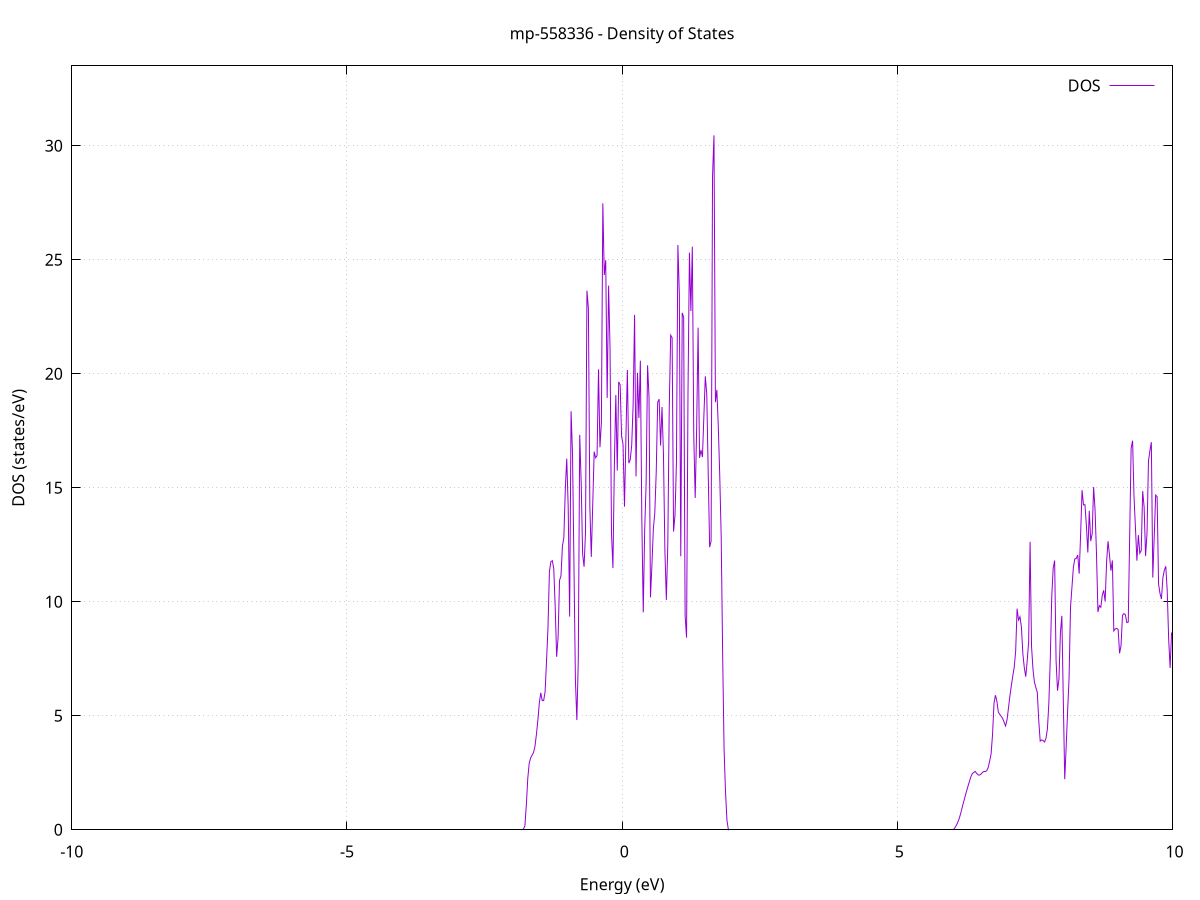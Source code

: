 set title 'mp-558336 - Density of States'
set xlabel 'Energy (eV)'
set ylabel 'DOS (states/eV)'
set grid
set xrange [-10:10]
set yrange [0:33.498]
set xzeroaxis lt -1
set terminal png size 800,600
set output 'mp-558336_dos_gnuplot.png'
plot '-' using 1:2 with lines title 'DOS'
-22.513500 0.000000
-22.487300 0.000000
-22.461000 0.000000
-22.434800 0.000000
-22.408600 0.000000
-22.382400 0.000000
-22.356100 0.000000
-22.329900 0.000000
-22.303700 0.000000
-22.277400 0.000000
-22.251200 0.000000
-22.225000 0.000000
-22.198800 0.000000
-22.172500 0.000000
-22.146300 0.000000
-22.120100 0.000000
-22.093900 0.000000
-22.067600 0.000000
-22.041400 0.000000
-22.015200 0.000000
-21.988900 0.000000
-21.962700 0.000000
-21.936500 0.000000
-21.910300 0.000000
-21.884000 0.000000
-21.857800 0.000000
-21.831600 0.000000
-21.805300 0.000000
-21.779100 0.000000
-21.752900 0.000000
-21.726700 0.000000
-21.700400 0.000000
-21.674200 0.000000
-21.648000 0.000000
-21.621800 0.000000
-21.595500 0.000000
-21.569300 0.000000
-21.543100 0.000000
-21.516800 0.000000
-21.490600 0.000000
-21.464400 0.000000
-21.438200 0.000000
-21.411900 0.000000
-21.385700 0.000000
-21.359500 0.000000
-21.333200 0.000000
-21.307000 0.000000
-21.280800 0.000000
-21.254600 0.000000
-21.228300 0.000000
-21.202100 0.000000
-21.175900 0.000000
-21.149600 0.000000
-21.123400 0.000000
-21.097200 0.000000
-21.071000 0.000000
-21.044700 0.000000
-21.018500 0.000000
-20.992300 0.000000
-20.966100 0.000000
-20.939800 0.000000
-20.913600 0.000000
-20.887400 0.000000
-20.861100 0.000000
-20.834900 0.000000
-20.808700 0.000000
-20.782500 0.000000
-20.756200 0.000000
-20.730000 0.000000
-20.703800 0.000000
-20.677500 0.000000
-20.651300 0.000000
-20.625100 0.000000
-20.598900 0.000000
-20.572600 0.000000
-20.546400 0.000000
-20.520200 0.000000
-20.494000 0.000000
-20.467700 0.000000
-20.441500 0.000000
-20.415300 0.000000
-20.389000 0.000000
-20.362800 0.000000
-20.336600 0.000000
-20.310400 0.000000
-20.284100 0.000000
-20.257900 0.000000
-20.231700 0.000000
-20.205400 0.000000
-20.179200 0.000000
-20.153000 0.000000
-20.126800 0.003000
-20.100500 0.436300
-20.074300 1.464800
-20.048100 2.632700
-20.021900 3.923500
-19.995600 5.521100
-19.969400 24.155300
-19.943200 11.906800
-19.916900 8.156100
-19.890700 4.857600
-19.864500 16.888100
-19.838300 18.889800
-19.812000 27.095900
-19.785800 22.683100
-19.759600 35.121500
-19.733300 28.499600
-19.707100 32.824400
-19.680900 20.847500
-19.654700 20.519100
-19.628400 28.823200
-19.602200 23.559400
-19.576000 11.914400
-19.549700 13.427200
-19.523500 13.333500
-19.497300 11.283900
-19.471100 10.321800
-19.444800 18.066300
-19.418600 22.149800
-19.392400 15.596600
-19.366200 15.130400
-19.339900 18.690300
-19.313700 25.264600
-19.287500 26.627900
-19.261200 18.906600
-19.235000 43.865900
-19.208800 29.073900
-19.182600 29.246400
-19.156300 37.932900
-19.130100 36.431100
-19.103900 49.404500
-19.077600 65.826900
-19.051400 47.437500
-19.025200 50.700700
-18.999000 72.390300
-18.972700 76.757000
-18.946500 70.996400
-18.920300 64.491300
-18.894100 32.143100
-18.867800 13.563800
-18.841600 12.311100
-18.815400 12.315200
-18.789100 12.338700
-18.762900 4.891900
-18.736700 0.000000
-18.710500 0.000000
-18.684200 0.000000
-18.658000 0.000000
-18.631800 0.000000
-18.605500 0.000000
-18.579300 0.000000
-18.553100 0.000000
-18.526900 0.000000
-18.500600 0.000000
-18.474400 0.000000
-18.448200 0.000000
-18.422000 0.000000
-18.395700 0.000000
-18.369500 0.000000
-18.343300 0.000000
-18.317000 0.000000
-18.290800 0.000000
-18.264600 0.000000
-18.238400 0.000000
-18.212100 0.000000
-18.185900 0.000000
-18.159700 0.000000
-18.133400 0.000000
-18.107200 0.000000
-18.081000 0.000000
-18.054800 0.000000
-18.028500 0.000000
-18.002300 0.000000
-17.976100 0.000000
-17.949900 0.000000
-17.923600 0.000000
-17.897400 0.000000
-17.871200 0.000000
-17.844900 0.000000
-17.818700 0.000000
-17.792500 0.000000
-17.766300 0.000000
-17.740000 0.000000
-17.713800 0.000000
-17.687600 0.000000
-17.661300 0.000000
-17.635100 0.000000
-17.608900 0.000000
-17.582700 0.000000
-17.556400 0.000000
-17.530200 0.000000
-17.504000 0.000000
-17.477700 0.000000
-17.451500 0.000000
-17.425300 0.000000
-17.399100 0.000000
-17.372800 0.000000
-17.346600 0.000000
-17.320400 0.000000
-17.294200 0.000000
-17.267900 0.000000
-17.241700 0.000000
-17.215500 0.000000
-17.189200 0.000000
-17.163000 0.000000
-17.136800 0.000000
-17.110600 0.000000
-17.084300 0.000000
-17.058100 0.000000
-17.031900 0.000000
-17.005600 0.000000
-16.979400 0.000000
-16.953200 0.000000
-16.927000 0.000000
-16.900700 0.000000
-16.874500 0.000000
-16.848300 0.000000
-16.822100 0.000000
-16.795800 0.000000
-16.769600 0.000000
-16.743400 0.000000
-16.717100 0.000000
-16.690900 0.000000
-16.664700 0.000000
-16.638500 0.000000
-16.612200 0.000000
-16.586000 0.000000
-16.559800 0.000000
-16.533500 0.000000
-16.507300 0.000000
-16.481100 0.000000
-16.454900 0.000000
-16.428600 0.000000
-16.402400 0.000000
-16.376200 0.000000
-16.350000 0.000000
-16.323700 0.000000
-16.297500 0.000000
-16.271300 0.000000
-16.245000 0.000000
-16.218800 0.000000
-16.192600 0.000000
-16.166400 0.000000
-16.140100 0.000000
-16.113900 0.000000
-16.087700 0.000000
-16.061400 0.000000
-16.035200 0.000000
-16.009000 0.000000
-15.982800 0.000000
-15.956500 0.000000
-15.930300 0.000000
-15.904100 0.000000
-15.877900 0.000000
-15.851600 0.000000
-15.825400 0.000000
-15.799200 0.000000
-15.772900 0.000000
-15.746700 0.000000
-15.720500 0.000000
-15.694300 0.000000
-15.668000 0.000000
-15.641800 0.000000
-15.615600 0.000000
-15.589300 0.000000
-15.563100 0.000000
-15.536900 0.000000
-15.510700 0.000000
-15.484400 0.000000
-15.458200 0.000000
-15.432000 0.000000
-15.405700 0.000000
-15.379500 0.000000
-15.353300 0.000000
-15.327100 0.000000
-15.300800 0.000000
-15.274600 0.000000
-15.248400 0.000000
-15.222200 0.000000
-15.195900 0.000000
-15.169700 0.000000
-15.143500 0.000000
-15.117200 0.000000
-15.091000 0.000000
-15.064800 0.000000
-15.038600 0.000000
-15.012300 0.000000
-14.986100 0.000000
-14.959900 0.000000
-14.933600 0.000000
-14.907400 0.000000
-14.881200 0.000000
-14.855000 0.000000
-14.828700 0.000000
-14.802500 0.000000
-14.776300 0.000000
-14.750100 0.000000
-14.723800 0.000000
-14.697600 0.000000
-14.671400 0.000000
-14.645100 0.000000
-14.618900 0.000000
-14.592700 0.000000
-14.566500 0.000000
-14.540200 0.000000
-14.514000 0.004400
-14.487800 0.029500
-14.461500 0.076900
-14.435300 0.146600
-14.409100 0.238400
-14.382900 0.336600
-14.356600 0.431400
-14.330400 0.525500
-14.304200 0.624800
-14.278000 0.729500
-14.251700 0.839700
-14.225500 0.967500
-14.199300 1.121300
-14.173000 1.288900
-14.146800 1.424500
-14.120600 1.540200
-14.094400 1.712300
-14.068100 1.904900
-14.041900 2.206800
-14.015700 2.547000
-13.989400 2.758700
-13.963200 3.042100
-13.937000 3.482300
-13.910800 4.120900
-13.884500 4.943300
-13.858300 6.651300
-13.832100 12.351300
-13.805800 14.067500
-13.779600 11.385000
-13.753400 9.983300
-13.727200 9.628700
-13.700900 11.084400
-13.674700 13.150900
-13.648500 23.017000
-13.622300 10.465600
-13.596000 7.842900
-13.569800 6.012600
-13.543600 5.711300
-13.517300 9.773400
-13.491100 14.219700
-13.464900 19.996000
-13.438700 21.587400
-13.412400 12.212000
-13.386200 12.109200
-13.360000 21.344800
-13.333700 30.300400
-13.307500 16.523100
-13.281300 22.473000
-13.255100 18.655200
-13.228800 12.513500
-13.202600 8.910500
-13.176400 9.032500
-13.150200 11.053500
-13.123900 11.688100
-13.097700 16.547500
-13.071500 20.866600
-13.045200 21.709100
-13.019000 21.808400
-12.992800 24.867200
-12.966600 19.307700
-12.940300 16.942500
-12.914100 19.891800
-12.887900 21.799000
-12.861600 16.172000
-12.835400 10.564600
-12.809200 12.314100
-12.783000 12.753900
-12.756700 6.057600
-12.730500 2.208800
-12.704300 1.731800
-12.678100 1.286500
-12.651800 0.903400
-12.625600 0.566500
-12.599400 0.241900
-12.573100 0.045700
-12.546900 0.000000
-12.520700 0.000000
-12.494500 0.000000
-12.468200 0.000000
-12.442000 0.000000
-12.415800 0.000000
-12.389500 0.000000
-12.363300 0.000000
-12.337100 0.000000
-12.310900 0.000000
-12.284600 0.000000
-12.258400 0.000000
-12.232200 0.000000
-12.206000 0.000000
-12.179700 0.000000
-12.153500 0.000000
-12.127300 0.000000
-12.101000 0.000000
-12.074800 0.000000
-12.048600 0.000000
-12.022400 0.000000
-11.996100 0.000000
-11.969900 0.000000
-11.943700 0.000000
-11.917400 0.000000
-11.891200 0.000000
-11.865000 0.000000
-11.838800 0.000000
-11.812500 0.000000
-11.786300 0.000000
-11.760100 0.000000
-11.733800 0.000000
-11.707600 0.000000
-11.681400 0.000000
-11.655200 0.000000
-11.628900 0.000000
-11.602700 0.000000
-11.576500 0.000000
-11.550300 0.000000
-11.524000 0.000000
-11.497800 0.000000
-11.471600 0.000000
-11.445300 0.000000
-11.419100 0.000000
-11.392900 0.000000
-11.366700 0.000000
-11.340400 0.000000
-11.314200 0.000000
-11.288000 0.000000
-11.261700 0.000000
-11.235500 0.000000
-11.209300 0.000000
-11.183100 0.000000
-11.156800 0.000000
-11.130600 0.000000
-11.104400 0.000000
-11.078200 0.000000
-11.051900 0.000000
-11.025700 0.000000
-10.999500 0.000000
-10.973200 0.000000
-10.947000 0.000000
-10.920800 0.000000
-10.894600 0.000000
-10.868300 0.000000
-10.842100 0.000000
-10.815900 0.000000
-10.789600 0.000000
-10.763400 0.000000
-10.737200 0.000000
-10.711000 0.000000
-10.684700 0.000000
-10.658500 0.000000
-10.632300 0.000000
-10.606100 0.000000
-10.579800 0.000000
-10.553600 0.000000
-10.527400 0.000000
-10.501100 0.000000
-10.474900 0.000000
-10.448700 0.000000
-10.422500 0.000000
-10.396200 0.000000
-10.370000 0.000000
-10.343800 0.000000
-10.317500 0.000000
-10.291300 0.000000
-10.265100 0.000000
-10.238900 0.000000
-10.212600 0.000000
-10.186400 0.000000
-10.160200 0.000000
-10.133900 0.000000
-10.107700 0.000000
-10.081500 0.000000
-10.055300 0.000000
-10.029000 0.000000
-10.002800 0.000000
-9.976600 0.000000
-9.950400 0.000000
-9.924100 0.000000
-9.897900 0.000000
-9.871700 0.000000
-9.845400 0.000000
-9.819200 0.000000
-9.793000 0.000000
-9.766800 0.000000
-9.740500 0.000000
-9.714300 0.000000
-9.688100 0.000000
-9.661800 0.000000
-9.635600 0.000000
-9.609400 0.000000
-9.583200 0.000000
-9.556900 0.000000
-9.530700 0.000000
-9.504500 0.000000
-9.478300 0.000000
-9.452000 0.000000
-9.425800 0.000000
-9.399600 0.000000
-9.373300 0.000000
-9.347100 0.000000
-9.320900 0.000000
-9.294700 0.000000
-9.268400 0.000000
-9.242200 0.000000
-9.216000 0.000000
-9.189700 0.000000
-9.163500 0.000000
-9.137300 0.000000
-9.111100 0.000000
-9.084800 0.000000
-9.058600 0.000000
-9.032400 0.000000
-9.006200 0.000000
-8.979900 0.000000
-8.953700 0.000000
-8.927500 0.000000
-8.901200 0.000000
-8.875000 0.000000
-8.848800 0.000000
-8.822600 0.000000
-8.796300 0.000000
-8.770100 0.000000
-8.743900 0.000000
-8.717600 0.000000
-8.691400 0.000000
-8.665200 0.000000
-8.639000 0.000000
-8.612700 0.000000
-8.586500 0.000000
-8.560300 0.000000
-8.534100 0.000000
-8.507800 0.000000
-8.481600 0.000000
-8.455400 0.000000
-8.429100 0.000000
-8.402900 0.000000
-8.376700 0.000000
-8.350500 0.000000
-8.324200 0.000000
-8.298000 0.000000
-8.271800 0.000000
-8.245500 0.000000
-8.219300 0.000000
-8.193100 0.000000
-8.166900 0.000000
-8.140600 0.000000
-8.114400 0.000000
-8.088200 0.000000
-8.061900 0.000000
-8.035700 0.000000
-8.009500 0.000000
-7.983300 0.000000
-7.957000 0.000000
-7.930800 0.000000
-7.904600 0.000000
-7.878400 0.000000
-7.852100 0.000000
-7.825900 0.000000
-7.799700 0.000000
-7.773400 0.000000
-7.747200 0.000000
-7.721000 0.000000
-7.694800 0.000000
-7.668500 0.000000
-7.642300 0.000000
-7.616100 0.000000
-7.589800 0.000000
-7.563600 0.000000
-7.537400 0.000000
-7.511200 0.000000
-7.484900 0.000000
-7.458700 0.000000
-7.432500 0.000000
-7.406300 0.000000
-7.380000 0.000000
-7.353800 0.000000
-7.327600 0.000000
-7.301300 0.000000
-7.275100 0.000000
-7.248900 0.000000
-7.222700 0.000000
-7.196400 0.000000
-7.170200 0.000000
-7.144000 0.000000
-7.117700 0.000000
-7.091500 0.000000
-7.065300 0.000000
-7.039100 0.000000
-7.012800 0.000000
-6.986600 0.000000
-6.960400 0.000000
-6.934200 0.000000
-6.907900 0.000000
-6.881700 0.000000
-6.855500 0.000000
-6.829200 0.000000
-6.803000 0.000000
-6.776800 0.000000
-6.750600 0.000000
-6.724300 0.000000
-6.698100 0.000000
-6.671900 0.000000
-6.645600 0.000000
-6.619400 0.000000
-6.593200 0.000000
-6.567000 0.000000
-6.540700 0.000000
-6.514500 0.000000
-6.488300 0.000000
-6.462100 0.000000
-6.435800 0.000000
-6.409600 0.000000
-6.383400 0.000000
-6.357100 0.000000
-6.330900 0.000000
-6.304700 0.000000
-6.278500 0.000000
-6.252200 0.000000
-6.226000 0.000000
-6.199800 0.000000
-6.173500 0.000000
-6.147300 0.000000
-6.121100 0.000000
-6.094900 0.000000
-6.068600 0.000000
-6.042400 0.000000
-6.016200 0.000000
-5.989900 0.000000
-5.963700 0.000000
-5.937500 0.000000
-5.911300 0.000000
-5.885000 0.000000
-5.858800 0.000000
-5.832600 0.000000
-5.806400 0.000000
-5.780100 0.000000
-5.753900 0.000000
-5.727700 0.000000
-5.701400 0.000000
-5.675200 0.000000
-5.649000 0.000000
-5.622800 0.000000
-5.596500 0.000000
-5.570300 0.000000
-5.544100 0.000000
-5.517800 0.000000
-5.491600 0.000000
-5.465400 0.000000
-5.439200 0.000000
-5.412900 0.000000
-5.386700 0.000000
-5.360500 0.000000
-5.334300 0.000000
-5.308000 0.000000
-5.281800 0.000000
-5.255600 0.000000
-5.229300 0.000000
-5.203100 0.000000
-5.176900 0.000000
-5.150700 0.000000
-5.124400 0.000000
-5.098200 0.000000
-5.072000 0.000000
-5.045700 0.000000
-5.019500 0.000000
-4.993300 0.000000
-4.967100 0.000000
-4.940800 0.000000
-4.914600 0.000000
-4.888400 0.000000
-4.862200 0.000000
-4.835900 0.000000
-4.809700 0.000000
-4.783500 0.000000
-4.757200 0.000000
-4.731000 0.000000
-4.704800 0.000000
-4.678600 0.000000
-4.652300 0.000000
-4.626100 0.000000
-4.599900 0.000000
-4.573600 0.000000
-4.547400 0.000000
-4.521200 0.000000
-4.495000 0.000000
-4.468700 0.000000
-4.442500 0.000000
-4.416300 0.000000
-4.390000 0.000000
-4.363800 0.000000
-4.337600 0.000000
-4.311400 0.000000
-4.285100 0.000000
-4.258900 0.000000
-4.232700 0.000000
-4.206500 0.000000
-4.180200 0.000000
-4.154000 0.000000
-4.127800 0.000000
-4.101500 0.000000
-4.075300 0.000000
-4.049100 0.000000
-4.022900 0.000000
-3.996600 0.000000
-3.970400 0.000000
-3.944200 0.000000
-3.917900 0.000000
-3.891700 0.000000
-3.865500 0.000000
-3.839300 0.000000
-3.813000 0.000000
-3.786800 0.000000
-3.760600 0.000000
-3.734400 0.000000
-3.708100 0.000000
-3.681900 0.000000
-3.655700 0.000000
-3.629400 0.000000
-3.603200 0.000000
-3.577000 0.000000
-3.550800 0.000000
-3.524500 0.000000
-3.498300 0.000000
-3.472100 0.000000
-3.445800 0.000000
-3.419600 0.000000
-3.393400 0.000000
-3.367200 0.000000
-3.340900 0.000000
-3.314700 0.000000
-3.288500 0.000000
-3.262300 0.000000
-3.236000 0.000000
-3.209800 0.000000
-3.183600 0.000000
-3.157300 0.000000
-3.131100 0.000000
-3.104900 0.000000
-3.078700 0.000000
-3.052400 0.000000
-3.026200 0.000000
-3.000000 0.000000
-2.973700 0.000000
-2.947500 0.000000
-2.921300 0.000000
-2.895100 0.000000
-2.868800 0.000000
-2.842600 0.000000
-2.816400 0.000000
-2.790200 0.000000
-2.763900 0.000000
-2.737700 0.000000
-2.711500 0.000000
-2.685200 0.000000
-2.659000 0.000000
-2.632800 0.000000
-2.606600 0.000000
-2.580300 0.000000
-2.554100 0.000000
-2.527900 0.000000
-2.501600 0.000000
-2.475400 0.000000
-2.449200 0.000000
-2.423000 0.000000
-2.396700 0.000000
-2.370500 0.000000
-2.344300 0.000000
-2.318000 0.000000
-2.291800 0.000000
-2.265600 0.000000
-2.239400 0.000000
-2.213100 0.000000
-2.186900 0.000000
-2.160700 0.000000
-2.134500 0.000000
-2.108200 0.000000
-2.082000 0.000000
-2.055800 0.000000
-2.029500 0.000000
-2.003300 0.000000
-1.977100 0.000000
-1.950900 0.000000
-1.924600 0.000000
-1.898400 0.000000
-1.872200 0.000000
-1.845900 0.000000
-1.819700 0.003000
-1.793500 0.035100
-1.767300 0.163600
-1.741000 1.078200
-1.714800 2.251400
-1.688600 2.919500
-1.662400 3.149900
-1.636100 3.278300
-1.609900 3.385000
-1.583700 3.667100
-1.557400 4.184700
-1.531200 4.809400
-1.505000 5.561800
-1.478800 6.010100
-1.452500 5.667500
-1.426300 5.665600
-1.400100 6.050000
-1.373800 7.409400
-1.347600 8.862800
-1.321400 11.325000
-1.295200 11.754600
-1.268900 11.799400
-1.242700 11.458500
-1.216500 9.787800
-1.190300 7.585100
-1.164000 8.418100
-1.137800 10.928200
-1.111600 11.131000
-1.085300 12.434200
-1.059100 12.817000
-1.032900 14.919700
-1.006700 16.271200
-0.980400 14.191100
-0.954200 9.349500
-0.928000 18.355300
-0.901700 16.491600
-0.875500 11.591900
-0.849300 6.577900
-0.823100 4.810600
-0.796800 7.425500
-0.770600 17.316900
-0.744400 15.238800
-0.718100 12.090600
-0.691900 11.533800
-0.665700 13.043600
-0.639500 23.643000
-0.613200 22.867000
-0.587000 14.186000
-0.560800 11.966100
-0.534600 14.234000
-0.508300 16.580000
-0.482100 16.311000
-0.455900 16.402700
-0.429600 20.188800
-0.403400 16.774600
-0.377200 17.842800
-0.351000 27.469300
-0.324700 24.328000
-0.298500 24.975500
-0.272300 18.938500
-0.246000 23.863000
-0.219800 21.086900
-0.193600 13.007100
-0.167400 11.476500
-0.141100 16.034300
-0.114900 19.066000
-0.088700 15.750200
-0.062500 19.640200
-0.036200 19.513200
-0.010000 17.259200
0.016200 16.911000
0.042500 14.169000
0.068700 17.244800
0.094900 20.162000
0.121100 16.075900
0.147400 16.232700
0.173600 16.861600
0.199800 18.650700
0.226100 22.580600
0.252300 15.497300
0.278500 20.039000
0.304700 18.053500
0.331000 20.570400
0.357200 13.688200
0.383400 9.531300
0.409600 13.152600
0.435900 15.202300
0.462100 20.367500
0.488300 18.985200
0.514600 10.190400
0.540800 11.589500
0.567000 13.185300
0.593200 13.885200
0.619500 15.698400
0.645700 18.744100
0.671900 18.885200
0.698200 16.850000
0.724400 18.539400
0.750600 16.475500
0.776800 12.251200
0.803100 10.078400
0.829300 12.479400
0.855500 18.459600
0.881700 21.688000
0.908000 21.576100
0.934200 13.077300
0.960400 13.798500
0.986700 16.134500
1.012900 25.641600
1.039100 23.508600
1.065300 11.993500
1.091600 22.667700
1.117800 22.478100
1.144000 9.398600
1.170300 8.426700
1.196500 19.126200
1.222700 25.306500
1.248900 22.745200
1.275200 25.569900
1.301400 17.280500
1.327600 14.552000
1.353900 17.649900
1.380100 22.016800
1.406300 16.308000
1.432500 16.653900
1.458800 16.339700
1.485000 18.132500
1.511200 19.885000
1.537400 19.117400
1.563700 15.652800
1.589900 12.392300
1.616100 12.651400
1.642400 28.661700
1.668600 30.452800
1.694800 18.748600
1.721000 19.291400
1.747300 17.667800
1.773500 15.521000
1.799700 12.845000
1.826000 7.720200
1.852200 3.524300
1.878400 1.658100
1.904600 0.406700
1.930900 0.001100
1.957100 0.000000
1.983300 0.000000
2.009500 0.000000
2.035800 0.000000
2.062000 0.000000
2.088200 0.000000
2.114500 0.000000
2.140700 0.000000
2.166900 0.000000
2.193100 0.000000
2.219400 0.000000
2.245600 0.000000
2.271800 0.000000
2.298100 0.000000
2.324300 0.000000
2.350500 0.000000
2.376700 0.000000
2.403000 0.000000
2.429200 0.000000
2.455400 0.000000
2.481600 0.000000
2.507900 0.000000
2.534100 0.000000
2.560300 0.000000
2.586600 0.000000
2.612800 0.000000
2.639000 0.000000
2.665200 0.000000
2.691500 0.000000
2.717700 0.000000
2.743900 0.000000
2.770200 0.000000
2.796400 0.000000
2.822600 0.000000
2.848800 0.000000
2.875100 0.000000
2.901300 0.000000
2.927500 0.000000
2.953700 0.000000
2.980000 0.000000
3.006200 0.000000
3.032400 0.000000
3.058700 0.000000
3.084900 0.000000
3.111100 0.000000
3.137300 0.000000
3.163600 0.000000
3.189800 0.000000
3.216000 0.000000
3.242300 0.000000
3.268500 0.000000
3.294700 0.000000
3.320900 0.000000
3.347200 0.000000
3.373400 0.000000
3.399600 0.000000
3.425900 0.000000
3.452100 0.000000
3.478300 0.000000
3.504500 0.000000
3.530800 0.000000
3.557000 0.000000
3.583200 0.000000
3.609400 0.000000
3.635700 0.000000
3.661900 0.000000
3.688100 0.000000
3.714400 0.000000
3.740600 0.000000
3.766800 0.000000
3.793000 0.000000
3.819300 0.000000
3.845500 0.000000
3.871700 0.000000
3.898000 0.000000
3.924200 0.000000
3.950400 0.000000
3.976600 0.000000
4.002900 0.000000
4.029100 0.000000
4.055300 0.000000
4.081500 0.000000
4.107800 0.000000
4.134000 0.000000
4.160200 0.000000
4.186500 0.000000
4.212700 0.000000
4.238900 0.000000
4.265100 0.000000
4.291400 0.000000
4.317600 0.000000
4.343800 0.000000
4.370100 0.000000
4.396300 0.000000
4.422500 0.000000
4.448700 0.000000
4.475000 0.000000
4.501200 0.000000
4.527400 0.000000
4.553600 0.000000
4.579900 0.000000
4.606100 0.000000
4.632300 0.000000
4.658600 0.000000
4.684800 0.000000
4.711000 0.000000
4.737200 0.000000
4.763500 0.000000
4.789700 0.000000
4.815900 0.000000
4.842200 0.000000
4.868400 0.000000
4.894600 0.000000
4.920800 0.000000
4.947100 0.000000
4.973300 0.000000
4.999500 0.000000
5.025800 0.000000
5.052000 0.000000
5.078200 0.000000
5.104400 0.000000
5.130700 0.000000
5.156900 0.000000
5.183100 0.000000
5.209300 0.000000
5.235600 0.000000
5.261800 0.000000
5.288000 0.000000
5.314300 0.000000
5.340500 0.000000
5.366700 0.000000
5.392900 0.000000
5.419200 0.000000
5.445400 0.000000
5.471600 0.000000
5.497900 0.000000
5.524100 0.000000
5.550300 0.000000
5.576500 0.000000
5.602800 0.000000
5.629000 0.000000
5.655200 0.000000
5.681400 0.000000
5.707700 0.000000
5.733900 0.000000
5.760100 0.000000
5.786400 0.000000
5.812600 0.000000
5.838800 0.000000
5.865000 0.000000
5.891300 0.000000
5.917500 0.000000
5.943700 0.000000
5.970000 0.000000
5.996200 0.000000
6.022400 0.015400
6.048600 0.096600
6.074900 0.206600
6.101100 0.345400
6.127300 0.513100
6.153500 0.735700
6.179800 0.990000
6.206000 1.233900
6.232200 1.469600
6.258500 1.696500
6.284700 1.913800
6.310900 2.124800
6.337100 2.326100
6.363400 2.467000
6.389600 2.511600
6.415800 2.558200
6.442100 2.475300
6.468300 2.405600
6.494500 2.397800
6.520700 2.443200
6.547000 2.514100
6.573200 2.558500
6.599400 2.554000
6.625600 2.592200
6.651900 2.733000
6.678100 3.022200
6.704300 3.334400
6.730600 4.195500
6.756800 5.547100
6.783000 5.899800
6.809200 5.637900
6.835500 5.158900
6.861700 5.058200
6.887900 4.975300
6.914200 4.881200
6.940400 4.715800
6.966600 4.552200
6.992800 4.813600
7.019100 5.328300
7.045300 5.857200
7.071500 6.316000
7.097800 6.733800
7.124000 7.122400
7.150200 7.828400
7.176400 9.695700
7.202700 9.194800
7.228900 9.340500
7.255100 8.877600
7.281300 7.711200
7.307600 7.100000
7.333800 6.713200
7.360000 7.409400
7.386300 8.234400
7.412500 12.627800
7.438700 8.036600
7.464900 7.045600
7.491200 6.469400
7.517400 6.239800
7.543600 6.018700
7.569900 4.787300
7.596100 3.888900
7.622300 3.940800
7.648500 3.915400
7.674800 3.847700
7.701000 4.008500
7.727200 4.426100
7.753400 5.555600
7.779700 7.522800
7.805900 10.221500
7.832100 11.475000
7.858400 11.807100
7.884600 7.419600
7.910800 6.098300
7.937000 6.607600
7.963300 8.634600
7.989500 9.380400
8.015700 5.713300
8.042000 2.219000
8.068200 3.644100
8.094400 5.212500
8.120600 6.644900
8.146900 9.759500
8.173100 10.638000
8.199300 11.516500
8.225500 11.880800
8.251800 11.898500
8.278000 12.051500
8.304200 11.231500
8.330500 12.947400
8.356700 14.891600
8.382900 14.247100
8.409100 14.255900
8.435400 13.345500
8.461600 12.158800
8.487800 13.990500
8.514100 12.658300
8.540300 12.970300
8.566500 15.028000
8.592700 14.039300
8.619000 12.096100
8.645200 9.550500
8.671400 9.829100
8.697700 9.756900
8.723900 10.275500
8.750100 10.503200
8.776300 10.012800
8.802600 11.740200
8.828800 12.656600
8.855000 12.047000
8.881200 11.362900
8.907500 11.809400
8.933700 8.718800
8.959900 8.810900
8.986200 8.831700
9.012400 8.782100
9.038600 7.737400
9.064800 8.074700
9.091100 9.396800
9.117300 9.481900
9.143500 9.433600
9.169800 9.084800
9.196000 9.105500
9.222200 12.919000
9.248400 16.729800
9.274700 17.063100
9.300900 14.603700
9.327100 13.228600
9.353300 11.799200
9.379600 12.922700
9.405800 12.127800
9.432000 12.242300
9.458300 14.850900
9.484500 14.148200
9.510700 12.000800
9.536900 13.010500
9.563200 16.158700
9.589400 16.617100
9.615600 16.996600
9.641900 11.058700
9.668100 12.873500
9.694300 14.678800
9.720500 14.605500
9.746800 10.775400
9.773000 10.363700
9.799200 10.118400
9.825400 11.057000
9.851700 11.380700
9.877900 11.554500
9.904100 10.484200
9.930400 8.359100
9.956600 7.095500
9.982800 8.630200
10.009000 8.634100
10.035300 9.330900
10.061500 9.622600
10.087700 10.794000
10.114000 13.734200
10.140200 13.880000
10.166400 12.658900
10.192600 13.191300
10.218900 11.665100
10.245100 10.870700
10.271300 10.400700
10.297500 10.956300
10.323800 11.701400
10.350000 11.541800
10.376200 10.040600
10.402500 9.206600
10.428700 10.564300
10.454900 11.604800
10.481100 10.500400
10.507400 10.000600
10.533600 9.805900
10.559800 9.546500
10.586100 8.648800
10.612300 7.700800
10.638500 7.659100
10.664700 8.150800
10.691000 9.766500
10.717200 10.888100
10.743400 11.945500
10.769700 9.127500
10.795900 8.259700
10.822100 8.016000
10.848300 9.036100
10.874600 11.444600
10.900800 15.166000
10.927000 16.289400
10.953200 15.631800
10.979500 14.716500
11.005700 19.467200
11.031900 13.981200
11.058200 10.045100
11.084400 11.919200
11.110600 13.260700
11.136800 11.654000
11.163100 10.618000
11.189300 9.287800
11.215500 9.376600
11.241800 10.583400
11.268000 11.598600
11.294200 11.418200
11.320400 14.469300
11.346700 12.928400
11.372900 10.267500
11.399100 12.145100
11.425300 12.539700
11.451600 9.689400
11.477800 6.660800
11.504000 6.017100
11.530300 5.958300
11.556500 6.273400
11.582700 6.565500
11.608900 6.921600
11.635200 8.381200
11.661400 11.563600
11.687600 12.307900
11.713900 9.533900
11.740100 8.242900
11.766300 7.633100
11.792500 9.529900
11.818800 12.433300
11.845000 15.694400
11.871200 13.376000
11.897400 11.277000
11.923700 10.279900
11.949900 10.114500
11.976100 11.179500
12.002400 14.048800
12.028600 13.071400
12.054800 11.761800
12.081000 9.355800
12.107300 7.969200
12.133500 6.829400
12.159700 6.635400
12.186000 6.336400
12.212200 6.620700
12.238400 6.801500
12.264600 7.143600
12.290900 8.411500
12.317100 10.140200
12.343300 10.238300
12.369500 9.957100
12.395800 8.852500
12.422000 7.176400
12.448200 6.254400
12.474500 6.036800
12.500700 6.139100
12.526900 6.189500
12.553100 5.881700
12.579400 6.254400
12.605600 8.103300
12.631800 8.525300
12.658100 8.797200
12.684300 6.865100
12.710500 5.556600
12.736700 5.259900
12.763000 5.100100
12.789200 5.155100
12.815400 5.464400
12.841700 6.058200
12.867900 6.853800
12.894100 8.155900
12.920300 8.990000
12.946600 9.331900
12.972800 9.452800
12.999000 9.492000
13.025200 9.554400
13.051500 9.743800
13.077700 9.147900
13.103900 9.425300
13.130200 9.362100
13.156400 12.215800
13.182600 16.023400
13.208800 10.438300
13.235100 10.624700
13.261300 7.916000
13.287500 7.802100
13.313800 6.544000
13.340000 6.444700
13.366200 7.039100
13.392400 7.031100
13.418700 6.536500
13.444900 5.882500
13.471100 5.130400
13.497300 5.329400
13.523600 5.337400
13.549800 5.400500
13.576000 5.409800
13.602300 5.207400
13.628500 4.796000
13.654700 4.364500
13.680900 3.993200
13.707200 3.820400
13.733400 3.750300
13.759600 3.674900
13.785900 3.580900
13.812100 3.500400
13.838300 3.429300
13.864500 3.328000
13.890800 3.255500
13.917000 3.223700
13.943200 3.193800
13.969400 3.187100
13.995700 3.241600
14.021900 3.362000
14.048100 3.516700
14.074400 3.648300
14.100600 4.027900
14.126800 4.036800
14.153000 4.047000
14.179300 4.058000
14.205500 4.068500
14.231700 4.078500
14.258000 4.090300
14.284200 4.105100
14.310400 4.122000
14.336600 4.138500
14.362900 4.152800
14.389100 4.142200
14.415300 4.102100
14.441600 4.007100
14.467800 3.930400
14.494000 3.878000
14.520200 3.855800
14.546500 3.873700
14.572700 3.938200
14.598900 4.042600
14.625100 4.227900
14.651400 4.479100
14.677600 4.741900
14.703800 4.948800
14.730100 5.053900
14.756300 5.000300
14.782500 4.736900
14.808700 4.518600
14.835000 4.449800
14.861200 4.442200
14.887400 4.443400
14.913700 4.504900
14.939900 4.571200
14.966100 4.606000
14.992300 4.605100
15.018600 4.996100
15.044800 4.489500
15.071000 4.486400
15.097200 4.679300
15.123500 4.942000
15.149700 5.229500
15.175900 5.531000
15.202200 5.638000
15.228400 5.235800
15.254600 5.336700
15.280800 5.355700
15.307100 6.068000
15.333300 5.999100
15.359500 5.951400
15.385800 5.882700
15.412000 5.989000
15.438200 7.455000
15.464400 7.153100
15.490700 7.547600
15.516900 6.709800
15.543100 5.956900
15.569300 5.349000
15.595600 4.919900
15.621800 4.516500
15.648000 4.267800
15.674300 4.090600
15.700500 4.025100
15.726700 4.029500
15.752900 4.150300
15.779200 4.508300
15.805400 4.881900
15.831600 5.412200
15.857900 6.341000
15.884100 7.213300
15.910300 8.882900
15.936500 9.959700
15.962800 6.013400
15.989000 5.234800
16.015200 4.075400
16.041400 2.994400
16.067700 3.015000
16.093900 3.788800
16.120100 4.366700
16.146400 4.496100
16.172600 4.568900
16.198800 4.665800
16.225000 4.627100
16.251300 4.465400
16.277500 4.453900
16.303700 4.337500
16.330000 4.294000
16.356200 4.326100
16.382400 4.399100
16.408600 4.551900
16.434900 4.978800
16.461100 5.343800
16.487300 5.677700
16.513600 5.941100
16.539800 5.827000
16.566000 5.953100
16.592200 6.274700
16.618500 5.868000
16.644700 5.298200
16.670900 4.475100
16.697100 4.228200
16.723400 4.120600
16.749600 4.099800
16.775800 4.629200
16.802100 5.623700
16.828300 6.095100
16.854500 6.192900
16.880700 6.121200
16.907000 5.857700
16.933200 5.330100
16.959400 4.704100
16.985700 4.526700
17.011900 4.724700
17.038100 4.837400
17.064300 4.919100
17.090600 5.064400
17.116800 5.259000
17.143000 5.381200
17.169200 5.952300
17.195500 6.165300
17.221700 6.345200
17.247900 6.532400
17.274200 6.836200
17.300400 7.013800
17.326600 6.609100
17.352800 5.712500
17.379100 5.225300
17.405300 4.943000
17.431500 4.804200
17.457800 4.333600
17.484000 4.430000
17.510200 4.555100
17.536400 4.706400
17.562700 4.882400
17.588900 5.112300
17.615100 5.349400
17.641300 5.516100
17.667600 5.626500
17.693800 5.681300
17.720000 5.406500
17.746300 5.412200
17.772500 5.364900
17.798700 5.314400
17.824900 5.553300
17.851200 5.759900
17.877400 6.039000
17.903600 6.390500
17.929900 6.743500
17.956100 7.461400
17.982300 7.939400
18.008500 8.472900
18.034800 7.956900
18.061000 7.366800
18.087200 6.926400
18.113500 6.616100
18.139700 5.997500
18.165900 5.597500
18.192100 5.614200
18.218400 5.631400
18.244600 5.498500
18.270800 5.350600
18.297000 5.368600
18.323300 5.432900
18.349500 5.497700
18.375700 5.557800
18.402000 5.605400
18.428200 6.175200
18.454400 6.314100
18.480600 6.135500
18.506900 5.976500
18.533100 5.843900
18.559300 5.787000
18.585600 6.076300
18.611800 5.925400
18.638000 4.738100
18.664200 4.729700
18.690500 4.944500
18.716700 5.286500
18.742900 7.617400
18.769100 8.865300
18.795400 9.639600
18.821600 8.715700
18.847800 5.680000
18.874100 4.788800
18.900300 4.916000
18.926500 5.912100
18.952700 7.713000
18.979000 7.185400
19.005200 5.842300
19.031400 5.489100
19.057700 5.230900
19.083900 5.034100
19.110100 5.018300
19.136300 5.412300
19.162600 6.177000
19.188800 7.185100
19.215000 6.589200
19.241200 5.449900
19.267500 5.516500
19.293700 5.918200
19.319900 6.809900
19.346200 8.608500
19.372400 8.939800
19.398600 8.858300
19.424800 7.893100
19.451100 8.144700
19.477300 8.238600
19.503500 8.417500
19.529800 9.109900
19.556000 9.431500
19.582200 8.214300
19.608400 7.765600
19.634700 7.600000
19.660900 6.859600
19.687100 6.562200
19.713300 6.779800
19.739600 7.001600
19.765800 7.260300
19.792000 7.532300
19.818300 7.656700
19.844500 7.914600
19.870700 8.318400
19.896900 7.506900
19.923200 6.725000
19.949400 7.191700
19.975600 7.127300
20.001900 7.465500
20.028100 7.339600
20.054300 7.479200
20.080500 7.576700
20.106800 7.599500
20.133000 7.513000
20.159200 7.434700
20.185500 7.465300
20.211700 7.021000
20.237900 6.185700
20.264100 5.309400
20.290400 4.897600
20.316600 5.019200
20.342800 5.330600
20.369000 5.672100
20.395300 5.963100
20.421500 6.221900
20.447700 6.357700
20.474000 6.506400
20.500200 6.797600
20.526400 6.406100
20.552600 5.918900
20.578900 5.429200
20.605100 5.115700
20.631300 5.398200
20.657600 5.789900
20.683800 6.468600
20.710000 6.298200
20.736200 6.161100
20.762500 6.154100
20.788700 6.369300
20.814900 6.015100
20.841100 5.354700
20.867400 5.377700
20.893600 5.472100
20.919800 5.719900
20.946100 5.671000
20.972300 5.696900
20.998500 5.801700
21.024700 5.766500
21.051000 5.937700
21.077200 6.110900
21.103400 6.226500
21.129700 6.467700
21.155900 6.776800
21.182100 6.988000
21.208300 6.934400
21.234600 6.845000
21.260800 6.763800
21.287000 6.156200
21.313200 6.967100
21.339500 8.239600
21.365700 8.190300
21.391900 7.997900
21.418200 7.381100
21.444400 7.031600
21.470600 6.670900
21.496800 6.295200
21.523100 6.331200
21.549300 6.587500
21.575500 6.651000
21.601800 6.424300
21.628000 6.428200
21.654200 6.466400
21.680400 6.621600
21.706700 6.850000
21.732900 7.042000
21.759100 7.057400
21.785300 7.019600
21.811600 6.946000
21.837800 6.928000
21.864000 6.723500
21.890300 6.295800
21.916500 6.015700
21.942700 6.113500
21.968900 5.816200
21.995200 5.205700
22.021400 4.800400
22.047600 4.628300
22.073900 4.631000
22.100100 4.816400
22.126300 5.388800
22.152500 5.882000
22.178800 6.285600
22.205000 6.749700
22.231200 7.333000
22.257500 8.133300
22.283700 6.426100
22.309900 6.504700
22.336100 7.262800
22.362400 8.509500
22.388600 7.236300
22.414800 6.962100
22.441000 6.239800
22.467300 5.880800
22.493500 5.237400
22.519700 5.022500
22.546000 4.910100
22.572200 4.507700
22.598400 4.666400
22.624600 4.867200
22.650900 5.142900
22.677100 6.082600
22.703300 6.309400
22.729600 6.288400
22.755800 6.375300
22.782000 6.589800
22.808200 6.770500
22.834500 6.952900
22.860700 7.021300
22.886900 7.018500
22.913100 5.641000
22.939400 5.486600
22.965600 5.403800
22.991800 5.273800
23.018100 5.012500
23.044300 5.092900
23.070500 5.720800
23.096700 5.752500
23.123000 5.900700
23.149200 6.337400
23.175400 6.989700
23.201700 7.024400
23.227900 6.998400
23.254100 5.488200
23.280300 4.748400
23.306600 4.538700
23.332800 4.319600
23.359000 4.285400
23.385200 4.439800
23.411500 5.242100
23.437700 5.971300
23.463900 6.170200
23.490200 6.388800
23.516400 6.718500
23.542600 7.076000
23.568800 7.092400
23.595100 6.853400
23.621300 6.325600
23.647500 6.064800
23.673800 6.509000
23.700000 6.538000
23.726200 6.610600
23.752400 6.162300
23.778700 5.620700
23.804900 5.447000
23.831100 5.612400
23.857400 5.939600
23.883600 6.319800
23.909800 6.537500
23.936000 7.504500
23.962300 6.758900
23.988500 6.368600
24.014700 5.902600
24.040900 5.683200
24.067200 5.462100
24.093400 5.285400
24.119600 5.828000
24.145900 6.452800
24.172100 7.048800
24.198300 6.172200
24.224500 6.847600
24.250800 6.799900
24.277000 6.382900
24.303200 7.286100
24.329500 7.884500
24.355700 7.528100
24.381900 6.943700
24.408100 6.675300
24.434400 6.538900
24.460600 7.104700
24.486800 7.369200
24.513000 7.068100
24.539300 6.810100
24.565500 6.427100
24.591700 6.095500
24.618000 5.822100
24.644200 5.632000
24.670400 5.767800
24.696600 6.730700
24.722900 6.845600
24.749100 6.865200
24.775300 6.814700
24.801600 6.824300
24.827800 6.768100
24.854000 6.640600
24.880200 6.927200
24.906500 6.948200
24.932700 6.996700
24.958900 7.552100
24.985100 7.657900
25.011400 7.411800
25.037600 7.011400
25.063800 6.758500
25.090100 6.647200
25.116300 6.242200
25.142500 5.563400
25.168700 5.443300
25.195000 5.833600
25.221200 6.340200
25.247400 6.327400
25.273700 6.251500
25.299900 6.601100
25.326100 6.889300
25.352300 7.231300
25.378600 7.758000
25.404800 8.177300
25.431000 8.219700
25.457200 8.078300
25.483500 8.232300
25.509700 8.533700
25.535900 9.188600
25.562200 9.554200
25.588400 8.630700
25.614600 7.834800
25.640800 7.457400
25.667100 7.193800
25.693300 7.015300
25.719500 7.091300
25.745800 7.692200
25.772000 8.349900
25.798200 8.494000
25.824400 8.513900
25.850700 8.541000
25.876900 8.473900
25.903100 10.733300
25.929400 7.963500
25.955600 8.214200
25.981800 8.208700
26.008000 8.318200
26.034300 8.238500
26.060500 7.434200
26.086700 7.154300
26.112900 7.116600
26.139200 7.298700
26.165400 7.676300
26.191600 8.105500
26.217900 8.004000
26.244100 6.828200
26.270300 5.804800
26.296500 5.246200
26.322800 4.444700
26.349000 4.822900
26.375200 5.920200
26.401500 8.057500
26.427700 9.028400
26.453900 8.961600
26.480100 8.654000
26.506400 7.975700
26.532600 6.783700
26.558800 6.151600
26.585000 6.089500
26.611300 5.972500
26.637500 5.802400
26.663700 5.641300
26.690000 6.004900
26.716200 6.519100
26.742400 6.565600
26.768600 6.540700
26.794900 6.676500
26.821100 6.727900
26.847300 6.395300
26.873600 5.598300
26.899800 4.911100
26.926000 4.327400
26.952200 3.836800
26.978500 3.379500
27.004700 2.950900
27.030900 2.548800
27.057100 2.070500
27.083400 1.601800
27.109600 1.336100
27.135800 1.214100
27.162100 1.111000
27.188300 1.012300
27.214500 0.916700
27.240700 0.824200
27.267000 0.734400
27.293200 0.647000
27.319400 0.562600
27.345700 0.488500
27.371900 0.420300
27.398100 0.344700
27.424300 0.260100
27.450600 0.174500
27.476800 0.104000
27.503000 0.053800
27.529300 0.019100
27.555500 0.000200
27.581700 0.000000
27.607900 0.000000
27.634200 0.000000
27.660400 0.000000
27.686600 0.000000
27.712800 0.000000
27.739100 0.000000
27.765300 0.000000
27.791500 0.000000
27.817800 0.000000
27.844000 0.000000
27.870200 0.000000
27.896400 0.000000
27.922700 0.000000
27.948900 0.000000
27.975100 0.000000
28.001400 0.000000
28.027600 0.000000
28.053800 0.000000
28.080000 0.000000
28.106300 0.000000
28.132500 0.000000
28.158700 0.000000
28.184900 0.000000
28.211200 0.000000
28.237400 0.000000
28.263600 0.000000
28.289900 0.000000
28.316100 0.000000
28.342300 0.000000
28.368500 0.000000
28.394800 0.000000
28.421000 0.000000
28.447200 0.000000
28.473500 0.000000
28.499700 0.000000
28.525900 0.000000
28.552100 0.000000
28.578400 0.000000
28.604600 0.000000
28.630800 0.000000
28.657000 0.000000
28.683300 0.000000
28.709500 0.000000
28.735700 0.000000
28.762000 0.000000
28.788200 0.000000
28.814400 0.000000
28.840600 0.000000
28.866900 0.000000
28.893100 0.000000
28.919300 0.000000
28.945600 0.000000
28.971800 0.000000
28.998000 0.000000
29.024200 0.000000
29.050500 0.000000
29.076700 0.000000
29.102900 0.000000
29.129100 0.000000
29.155400 0.000000
29.181600 0.000000
29.207800 0.000000
29.234100 0.000000
29.260300 0.000000
29.286500 0.000000
29.312700 0.000000
29.339000 0.000000
29.365200 0.000000
29.391400 0.000000
29.417700 0.000000
29.443900 0.000000
29.470100 0.000000
29.496300 0.000000
29.522600 0.000000
29.548800 0.000000
29.575000 0.000000
29.601300 0.000000
29.627500 0.000000
29.653700 0.000000
29.679900 0.000000
29.706200 0.000000
29.732400 0.000000
29.758600 0.000000
29.784800 0.000000
29.811100 0.000000
29.837300 0.000000
29.863500 0.000000
29.889800 0.000000
29.916000 0.000000
29.942200 0.000000
e
